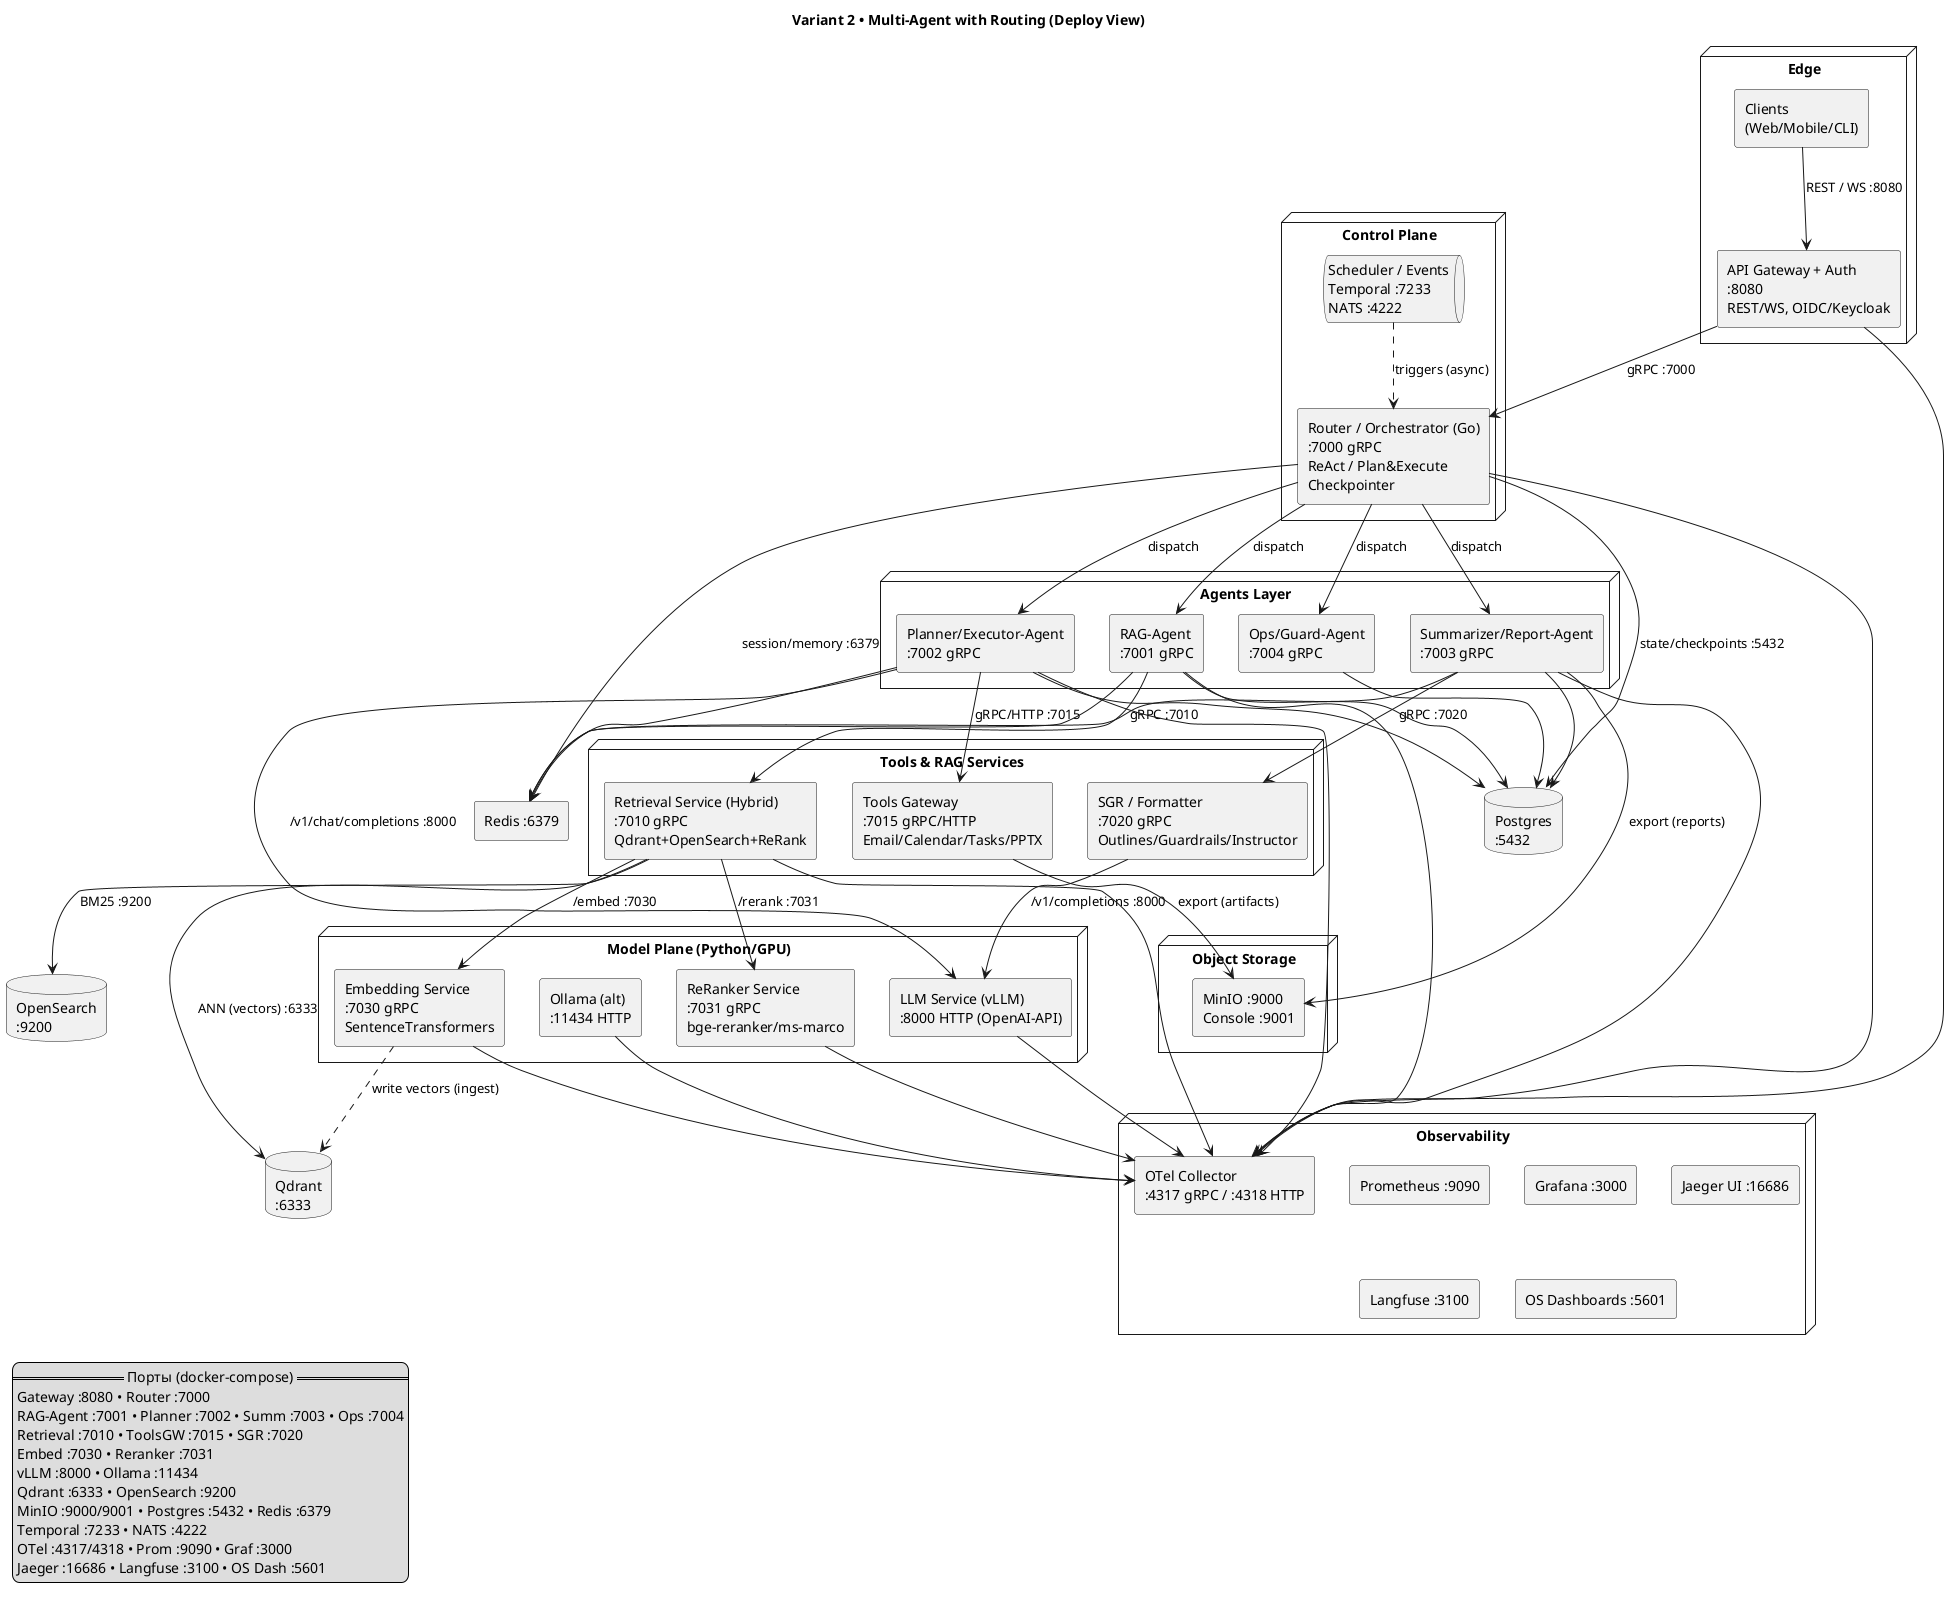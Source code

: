 @startuml
skinparam componentStyle rectangle
skinparam shadowing false
skinparam wrapWidth 220
skinparam defaultTextAlignment left
title Variant 2 • Multi-Agent with Routing (Deploy View)

' === Edge ===
node "Edge" {
  [Clients\n(Web/Mobile/CLI)] as Clients
  [API Gateway + Auth\n:8080\nREST/WS, OIDC/Keycloak] as Gateway
  Clients -down-> Gateway : REST / WS :8080
}

' === Orchestration ===
node "Control Plane" {
  [Router / Orchestrator (Go)\n:7000 gRPC\nReAct / Plan&Execute\nCheckpointer] as Router
  queue "Scheduler / Events\nTemporal :7233\nNATS :4222" as Sched
  Sched ..> Router : triggers (async)
}
Gateway --> Router : gRPC :7000

' === Agents ===
node "Agents Layer" {
  [RAG-Agent\n:7001 gRPC] as RagA
  [Planner/Executor-Agent\n:7002 gRPC] as PlanA
  [Summarizer/Report-Agent\n:7003 gRPC] as SummA
  [Ops/Guard-Agent\n:7004 gRPC] as OpsA
}
Router --> RagA  : dispatch
Router --> PlanA : dispatch
Router --> SummA : dispatch
Router --> OpsA  : dispatch

' === Tools & RAG ===
node "Tools & RAG Services" {
  [Retrieval Service (Hybrid)\n:7010 gRPC\nQdrant+OpenSearch+ReRank] as Retrieval
  [Tools Gateway\n:7015 gRPC/HTTP\nEmail/Calendar/Tasks/PPTX] as ToolsGW
  [SGR / Formatter\n:7020 gRPC\nOutlines/Guardrails/Instructor] as SGR
}
RagA  --> Retrieval : gRPC :7010
PlanA --> ToolsGW   : gRPC/HTTP :7015
SummA --> SGR       : gRPC :7020

' === Model plane ===
node "Model Plane (Python/GPU)" {
  [Embedding Service\n:7030 gRPC\nSentenceTransformers] as Embed
  [ReRanker Service\n:7031 gRPC\nbge-reranker/ms-marco] as Rerank
  [LLM Service (vLLM)\n:8000 HTTP (OpenAI-API)] as LLM
  [Ollama (alt)\n:11434 HTTP] as Ollama
}
Retrieval --> Embed  : /embed :7030
Retrieval --> Rerank : /rerank :7031
PlanA --> LLM : /v1/chat/completions :8000
SGR   --> LLM : /v1/completions :8000

' === Data plane ===
database "Qdrant\n:6333" as Qdrant
database "OpenSearch\n:9200" as OS
node "Object Storage" {
  [MinIO :9000\nConsole :9001] as Minio
}
database "Postgres\n:5432" as PG
[Redis :6379] as Redis

Retrieval --> Qdrant : ANN (vectors) :6333
Retrieval --> OS     : BM25 :9200
Embed ..> Qdrant     : write vectors (ingest)
ToolsGW --> Minio    : export (artifacts)
SummA   --> Minio    : export (reports)
Router  --> PG       : state/checkpoints :5432
RagA    --> PG
PlanA   --> PG
SummA   --> PG
OpsA    --> PG
Router  --> Redis    : session/memory :6379
RagA    --> Redis
PlanA   --> Redis
SummA   --> Redis

' === Observability ===
node "Observability" {
  [OTel Collector\n:4317 gRPC / :4318 HTTP] as OTel
  [Prometheus :9090] as Prom
  [Grafana :3000] as Graf
  [Jaeger UI :16686] as Jaeger
  [Langfuse :3100] as Langfuse
  [OS Dashboards :5601] as OSDash
}
Gateway  --> OTel
Router   --> OTel
RagA     --> OTel
PlanA    --> OTel
SummA    --> OTel
Retrieval--> OTel
Embed    --> OTel
Rerank   --> OTel
LLM      --> OTel
Ollama   --> OTel

' Legend
legend left
== Порты (docker-compose) ==
Gateway :8080 • Router :7000
RAG-Agent :7001 • Planner :7002 • Summ :7003 • Ops :7004
Retrieval :7010 • ToolsGW :7015 • SGR :7020
Embed :7030 • Reranker :7031
vLLM :8000 • Ollama :11434
Qdrant :6333 • OpenSearch :9200
MinIO :9000/9001 • Postgres :5432 • Redis :6379
Temporal :7233 • NATS :4222
OTel :4317/4318 • Prom :9090 • Graf :3000
Jaeger :16686 • Langfuse :3100 • OS Dash :5601
endlegend
@enduml
